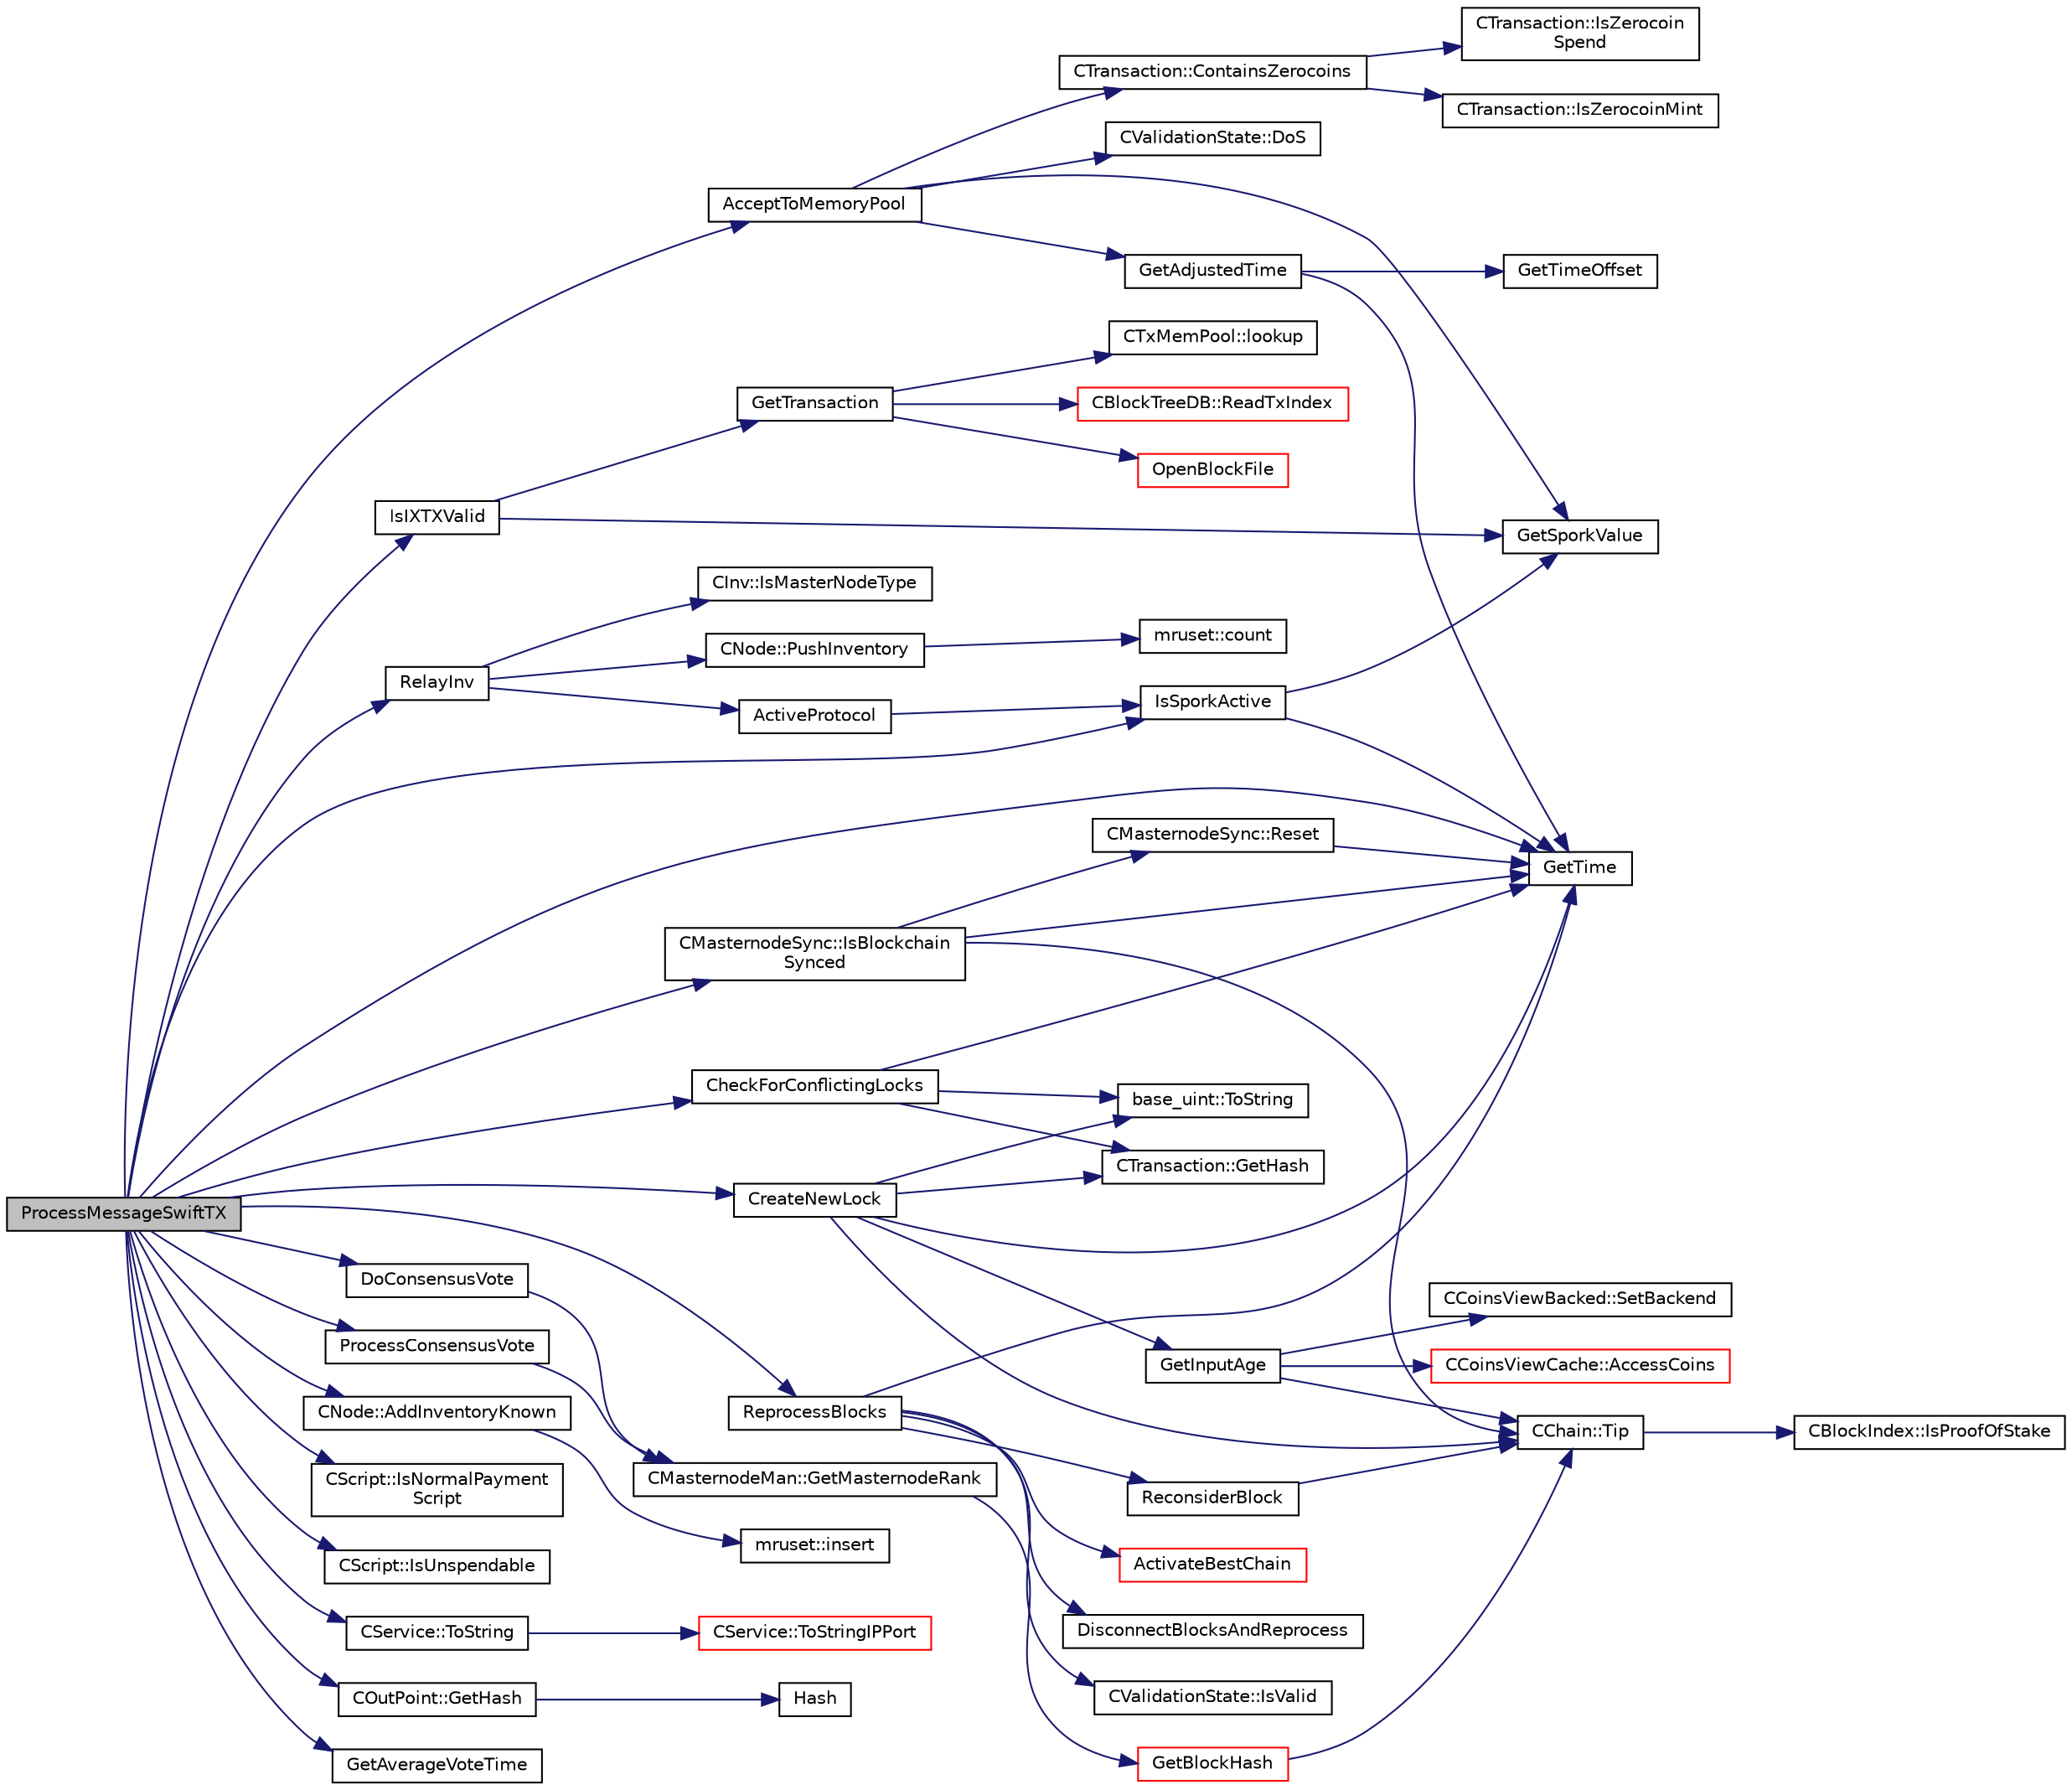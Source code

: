 digraph "ProcessMessageSwiftTX"
{
  edge [fontname="Helvetica",fontsize="10",labelfontname="Helvetica",labelfontsize="10"];
  node [fontname="Helvetica",fontsize="10",shape=record];
  rankdir="LR";
  Node72 [label="ProcessMessageSwiftTX",height=0.2,width=0.4,color="black", fillcolor="grey75", style="filled", fontcolor="black"];
  Node72 -> Node73 [color="midnightblue",fontsize="10",style="solid",fontname="Helvetica"];
  Node73 [label="IsSporkActive",height=0.2,width=0.4,color="black", fillcolor="white", style="filled",URL="$spork_8cpp.html#a3305663176e21e81c80dc951a7f8ea5e"];
  Node73 -> Node74 [color="midnightblue",fontsize="10",style="solid",fontname="Helvetica"];
  Node74 [label="GetSporkValue",height=0.2,width=0.4,color="black", fillcolor="white", style="filled",URL="$spork_8cpp.html#a7125c44e1c9a54dc7c28556b3fb24a8f"];
  Node73 -> Node75 [color="midnightblue",fontsize="10",style="solid",fontname="Helvetica"];
  Node75 [label="GetTime",height=0.2,width=0.4,color="black", fillcolor="white", style="filled",URL="$utiltime_8cpp.html#a46fac5fba8ba905b5f9acb364f5d8c6f",tooltip="For unit testing. "];
  Node72 -> Node76 [color="midnightblue",fontsize="10",style="solid",fontname="Helvetica"];
  Node76 [label="CMasternodeSync::IsBlockchain\lSynced",height=0.2,width=0.4,color="black", fillcolor="white", style="filled",URL="$class_c_masternode_sync.html#a222b31867c8dd473a21ed4d2841ad477"];
  Node76 -> Node75 [color="midnightblue",fontsize="10",style="solid",fontname="Helvetica"];
  Node76 -> Node77 [color="midnightblue",fontsize="10",style="solid",fontname="Helvetica"];
  Node77 [label="CMasternodeSync::Reset",height=0.2,width=0.4,color="black", fillcolor="white", style="filled",URL="$class_c_masternode_sync.html#a10c27866eb1d20c317a34fbde3fe1ef3"];
  Node77 -> Node75 [color="midnightblue",fontsize="10",style="solid",fontname="Helvetica"];
  Node76 -> Node78 [color="midnightblue",fontsize="10",style="solid",fontname="Helvetica"];
  Node78 [label="CChain::Tip",height=0.2,width=0.4,color="black", fillcolor="white", style="filled",URL="$class_c_chain.html#a40ccefec14f8f3195c08c827af8cf412",tooltip="Returns the index entry for the tip of this chain, or NULL if none. "];
  Node78 -> Node79 [color="midnightblue",fontsize="10",style="solid",fontname="Helvetica"];
  Node79 [label="CBlockIndex::IsProofOfStake",height=0.2,width=0.4,color="black", fillcolor="white", style="filled",URL="$class_c_block_index.html#a2438a891e9d43821c0d99e1bdac56fde"];
  Node72 -> Node80 [color="midnightblue",fontsize="10",style="solid",fontname="Helvetica"];
  Node80 [label="CNode::AddInventoryKnown",height=0.2,width=0.4,color="black", fillcolor="white", style="filled",URL="$class_c_node.html#ac3054eb6ade84e8968f032ce3e700f6a"];
  Node80 -> Node81 [color="midnightblue",fontsize="10",style="solid",fontname="Helvetica"];
  Node81 [label="mruset::insert",height=0.2,width=0.4,color="black", fillcolor="white", style="filled",URL="$classmruset.html#af2e0dfe9d8b029bde78457797cdc42a9"];
  Node72 -> Node82 [color="midnightblue",fontsize="10",style="solid",fontname="Helvetica"];
  Node82 [label="IsIXTXValid",height=0.2,width=0.4,color="black", fillcolor="white", style="filled",URL="$swifttx_8cpp.html#a091b5dc50769595bb701d5f85ca475e5"];
  Node82 -> Node83 [color="midnightblue",fontsize="10",style="solid",fontname="Helvetica"];
  Node83 [label="GetTransaction",height=0.2,width=0.4,color="black", fillcolor="white", style="filled",URL="$main_8cpp.html#a044ae412844f02db690466dd24d9bb71",tooltip="Return transaction in tx, and if it was found inside a block, its hash is placed in hashBlock..."];
  Node83 -> Node84 [color="midnightblue",fontsize="10",style="solid",fontname="Helvetica"];
  Node84 [label="CTxMemPool::lookup",height=0.2,width=0.4,color="black", fillcolor="white", style="filled",URL="$class_c_tx_mem_pool.html#ad6d9966cdeb4b6586f7186e709b4e77e"];
  Node83 -> Node85 [color="midnightblue",fontsize="10",style="solid",fontname="Helvetica"];
  Node85 [label="CBlockTreeDB::ReadTxIndex",height=0.2,width=0.4,color="red", fillcolor="white", style="filled",URL="$class_c_block_tree_d_b.html#a74383427266d627e84c2d0c8e21e03c7"];
  Node83 -> Node87 [color="midnightblue",fontsize="10",style="solid",fontname="Helvetica"];
  Node87 [label="OpenBlockFile",height=0.2,width=0.4,color="red", fillcolor="white", style="filled",URL="$main_8cpp.html#a0d81388930a4ccb6a69b9abdd1ef5097",tooltip="Open a block file (blk?????.dat) "];
  Node82 -> Node74 [color="midnightblue",fontsize="10",style="solid",fontname="Helvetica"];
  Node72 -> Node92 [color="midnightblue",fontsize="10",style="solid",fontname="Helvetica"];
  Node92 [label="CScript::IsNormalPayment\lScript",height=0.2,width=0.4,color="black", fillcolor="white", style="filled",URL="$class_c_script.html#a4bebedf75cc256220cd7be25a6c95fe7"];
  Node72 -> Node93 [color="midnightblue",fontsize="10",style="solid",fontname="Helvetica"];
  Node93 [label="CScript::IsUnspendable",height=0.2,width=0.4,color="black", fillcolor="white", style="filled",URL="$class_c_script.html#a11c26ad1d03fa2d60a733337c21b6719",tooltip="Returns whether the script is guaranteed to fail at execution, regardless of the initial stack..."];
  Node72 -> Node94 [color="midnightblue",fontsize="10",style="solid",fontname="Helvetica"];
  Node94 [label="CreateNewLock",height=0.2,width=0.4,color="black", fillcolor="white", style="filled",URL="$swifttx_8cpp.html#a3774b6dae3dfa0a6c85e3604e742150c"];
  Node94 -> Node95 [color="midnightblue",fontsize="10",style="solid",fontname="Helvetica"];
  Node95 [label="GetInputAge",height=0.2,width=0.4,color="black", fillcolor="white", style="filled",URL="$main_8cpp.html#ae137d76bbcaf8d65fab905889b504e26"];
  Node95 -> Node96 [color="midnightblue",fontsize="10",style="solid",fontname="Helvetica"];
  Node96 [label="CCoinsViewBacked::SetBackend",height=0.2,width=0.4,color="black", fillcolor="white", style="filled",URL="$class_c_coins_view_backed.html#a7eaddfbfd401a95c2fda2a8d8feaaf73"];
  Node95 -> Node97 [color="midnightblue",fontsize="10",style="solid",fontname="Helvetica"];
  Node97 [label="CCoinsViewCache::AccessCoins",height=0.2,width=0.4,color="red", fillcolor="white", style="filled",URL="$class_c_coins_view_cache.html#a8e5341e8b01233949d6170dd4d1fd75d",tooltip="Return a pointer to CCoins in the cache, or NULL if not found. "];
  Node95 -> Node78 [color="midnightblue",fontsize="10",style="solid",fontname="Helvetica"];
  Node94 -> Node99 [color="midnightblue",fontsize="10",style="solid",fontname="Helvetica"];
  Node99 [label="CTransaction::GetHash",height=0.2,width=0.4,color="black", fillcolor="white", style="filled",URL="$class_c_transaction.html#a7efd1379de830341417c0bfa23a149aa"];
  Node94 -> Node100 [color="midnightblue",fontsize="10",style="solid",fontname="Helvetica"];
  Node100 [label="base_uint::ToString",height=0.2,width=0.4,color="black", fillcolor="white", style="filled",URL="$classbase__uint.html#acccba4d9d51a0c36261718ca0cbb293b"];
  Node94 -> Node78 [color="midnightblue",fontsize="10",style="solid",fontname="Helvetica"];
  Node94 -> Node75 [color="midnightblue",fontsize="10",style="solid",fontname="Helvetica"];
  Node72 -> Node101 [color="midnightblue",fontsize="10",style="solid",fontname="Helvetica"];
  Node101 [label="AcceptToMemoryPool",height=0.2,width=0.4,color="black", fillcolor="white", style="filled",URL="$main_8cpp.html#a14810c77e88c32a6dbd588a7fa2e4ed9",tooltip="(try to) add transaction to memory pool "];
  Node101 -> Node102 [color="midnightblue",fontsize="10",style="solid",fontname="Helvetica"];
  Node102 [label="GetAdjustedTime",height=0.2,width=0.4,color="black", fillcolor="white", style="filled",URL="$timedata_8cpp.html#a09f81b9c7650f898cf3cf305b87547e6"];
  Node102 -> Node75 [color="midnightblue",fontsize="10",style="solid",fontname="Helvetica"];
  Node102 -> Node103 [color="midnightblue",fontsize="10",style="solid",fontname="Helvetica"];
  Node103 [label="GetTimeOffset",height=0.2,width=0.4,color="black", fillcolor="white", style="filled",URL="$timedata_8cpp.html#a50ca5344c75631267633f15cfe5e983e",tooltip="\"Never go to sea with two chronometers; take one or three.\" Our three time sources are: ..."];
  Node101 -> Node74 [color="midnightblue",fontsize="10",style="solid",fontname="Helvetica"];
  Node101 -> Node104 [color="midnightblue",fontsize="10",style="solid",fontname="Helvetica"];
  Node104 [label="CTransaction::ContainsZerocoins",height=0.2,width=0.4,color="black", fillcolor="white", style="filled",URL="$class_c_transaction.html#a613051e8e5651a7500cb455f37dd1116"];
  Node104 -> Node105 [color="midnightblue",fontsize="10",style="solid",fontname="Helvetica"];
  Node105 [label="CTransaction::IsZerocoin\lSpend",height=0.2,width=0.4,color="black", fillcolor="white", style="filled",URL="$class_c_transaction.html#a4cda5603795c5f9179d4c8bd43f809cd"];
  Node104 -> Node106 [color="midnightblue",fontsize="10",style="solid",fontname="Helvetica"];
  Node106 [label="CTransaction::IsZerocoinMint",height=0.2,width=0.4,color="black", fillcolor="white", style="filled",URL="$class_c_transaction.html#ab91efb1c2312e6feeecfbbfff11abbb1"];
  Node101 -> Node107 [color="midnightblue",fontsize="10",style="solid",fontname="Helvetica"];
  Node107 [label="CValidationState::DoS",height=0.2,width=0.4,color="black", fillcolor="white", style="filled",URL="$class_c_validation_state.html#a3c6786d00da8d1c5df25b4c3876409e8"];
  Node72 -> Node108 [color="midnightblue",fontsize="10",style="solid",fontname="Helvetica"];
  Node108 [label="RelayInv",height=0.2,width=0.4,color="black", fillcolor="white", style="filled",URL="$net_8cpp.html#a653718509f060207d28139fa8346e64a"];
  Node108 -> Node109 [color="midnightblue",fontsize="10",style="solid",fontname="Helvetica"];
  Node109 [label="CInv::IsMasterNodeType",height=0.2,width=0.4,color="black", fillcolor="white", style="filled",URL="$class_c_inv.html#ab96a3a729beb1092a87604667dc5baba"];
  Node108 -> Node110 [color="midnightblue",fontsize="10",style="solid",fontname="Helvetica"];
  Node110 [label="ActiveProtocol",height=0.2,width=0.4,color="black", fillcolor="white", style="filled",URL="$main_8cpp.html#a138f84e8c8976fe85712b695c32ee3c7",tooltip="See whether the protocol update is enforced for connected nodes. "];
  Node110 -> Node73 [color="midnightblue",fontsize="10",style="solid",fontname="Helvetica"];
  Node108 -> Node111 [color="midnightblue",fontsize="10",style="solid",fontname="Helvetica"];
  Node111 [label="CNode::PushInventory",height=0.2,width=0.4,color="black", fillcolor="white", style="filled",URL="$class_c_node.html#a7cef2333aa8776127a7e7fcab659eb6a"];
  Node111 -> Node112 [color="midnightblue",fontsize="10",style="solid",fontname="Helvetica"];
  Node112 [label="mruset::count",height=0.2,width=0.4,color="black", fillcolor="white", style="filled",URL="$classmruset.html#aff65b732aed809fb84542e1136321a24"];
  Node72 -> Node113 [color="midnightblue",fontsize="10",style="solid",fontname="Helvetica"];
  Node113 [label="DoConsensusVote",height=0.2,width=0.4,color="black", fillcolor="white", style="filled",URL="$swifttx_8cpp.html#a0753801d6e6eb2cb230a85a6ba6fd371"];
  Node113 -> Node114 [color="midnightblue",fontsize="10",style="solid",fontname="Helvetica"];
  Node114 [label="CMasternodeMan::GetMasternodeRank",height=0.2,width=0.4,color="black", fillcolor="white", style="filled",URL="$class_c_masternode_man.html#a41fd522da90284837d5dcb1e2d2e7d7c"];
  Node114 -> Node115 [color="midnightblue",fontsize="10",style="solid",fontname="Helvetica"];
  Node115 [label="GetBlockHash",height=0.2,width=0.4,color="red", fillcolor="white", style="filled",URL="$masternode_8cpp.html#a32f5cbabfc2bd53c2f2daedf122a83cb"];
  Node115 -> Node78 [color="midnightblue",fontsize="10",style="solid",fontname="Helvetica"];
  Node72 -> Node117 [color="midnightblue",fontsize="10",style="solid",fontname="Helvetica"];
  Node117 [label="CService::ToString",height=0.2,width=0.4,color="black", fillcolor="white", style="filled",URL="$class_c_service.html#a225473158bc07c87a6a862160d73cfea"];
  Node117 -> Node118 [color="midnightblue",fontsize="10",style="solid",fontname="Helvetica"];
  Node118 [label="CService::ToStringIPPort",height=0.2,width=0.4,color="red", fillcolor="white", style="filled",URL="$class_c_service.html#a224204c838b12eeb49ca7eabe6f75004"];
  Node72 -> Node130 [color="midnightblue",fontsize="10",style="solid",fontname="Helvetica"];
  Node130 [label="COutPoint::GetHash",height=0.2,width=0.4,color="black", fillcolor="white", style="filled",URL="$class_c_out_point.html#ad27bc2d181d21a921e6811d24203c6bb"];
  Node130 -> Node131 [color="midnightblue",fontsize="10",style="solid",fontname="Helvetica"];
  Node131 [label="Hash",height=0.2,width=0.4,color="black", fillcolor="white", style="filled",URL="$hash_8h.html#a12c5e981d7f5f2850027fd5e932eff61",tooltip="Compute the 256-bit hash of a std::string. "];
  Node72 -> Node132 [color="midnightblue",fontsize="10",style="solid",fontname="Helvetica"];
  Node132 [label="CheckForConflictingLocks",height=0.2,width=0.4,color="black", fillcolor="white", style="filled",URL="$swifttx_8cpp.html#aef32a1712071881d322fdb3740c07227"];
  Node132 -> Node99 [color="midnightblue",fontsize="10",style="solid",fontname="Helvetica"];
  Node132 -> Node100 [color="midnightblue",fontsize="10",style="solid",fontname="Helvetica"];
  Node132 -> Node75 [color="midnightblue",fontsize="10",style="solid",fontname="Helvetica"];
  Node72 -> Node133 [color="midnightblue",fontsize="10",style="solid",fontname="Helvetica"];
  Node133 [label="ReprocessBlocks",height=0.2,width=0.4,color="black", fillcolor="white", style="filled",URL="$spork_8cpp.html#a6b20cdba297d137a4d7a91691cc4457b"];
  Node133 -> Node75 [color="midnightblue",fontsize="10",style="solid",fontname="Helvetica"];
  Node133 -> Node134 [color="midnightblue",fontsize="10",style="solid",fontname="Helvetica"];
  Node134 [label="ReconsiderBlock",height=0.2,width=0.4,color="black", fillcolor="white", style="filled",URL="$main_8cpp.html#a8302271cb4b4deed26c45b002ce2b4a0",tooltip="Remove invalidity status from a block and its descendants. "];
  Node134 -> Node78 [color="midnightblue",fontsize="10",style="solid",fontname="Helvetica"];
  Node133 -> Node135 [color="midnightblue",fontsize="10",style="solid",fontname="Helvetica"];
  Node135 [label="DisconnectBlocksAndReprocess",height=0.2,width=0.4,color="black", fillcolor="white", style="filled",URL="$main_8cpp.html#af2b1f603b58c5364716253a0711f0e91",tooltip="Reprocess a number of blocks to try and get on the correct chain again. "];
  Node133 -> Node136 [color="midnightblue",fontsize="10",style="solid",fontname="Helvetica"];
  Node136 [label="CValidationState::IsValid",height=0.2,width=0.4,color="black", fillcolor="white", style="filled",URL="$class_c_validation_state.html#a7dc31c88ba63ad17a954f247d21b550c"];
  Node133 -> Node137 [color="midnightblue",fontsize="10",style="solid",fontname="Helvetica"];
  Node137 [label="ActivateBestChain",height=0.2,width=0.4,color="red", fillcolor="white", style="filled",URL="$main_8cpp.html#ac59c8d1f38aa3ece703960bd3912a952",tooltip="Make the best chain active, in multiple steps. "];
  Node72 -> Node139 [color="midnightblue",fontsize="10",style="solid",fontname="Helvetica"];
  Node139 [label="ProcessConsensusVote",height=0.2,width=0.4,color="black", fillcolor="white", style="filled",URL="$swifttx_8cpp.html#a5d4434bfb70f64f95aa4de9286cbae94"];
  Node139 -> Node114 [color="midnightblue",fontsize="10",style="solid",fontname="Helvetica"];
  Node72 -> Node75 [color="midnightblue",fontsize="10",style="solid",fontname="Helvetica"];
  Node72 -> Node140 [color="midnightblue",fontsize="10",style="solid",fontname="Helvetica"];
  Node140 [label="GetAverageVoteTime",height=0.2,width=0.4,color="black", fillcolor="white", style="filled",URL="$swifttx_8cpp.html#a304e9387476f386ea574efe9c4d7935e"];
}
